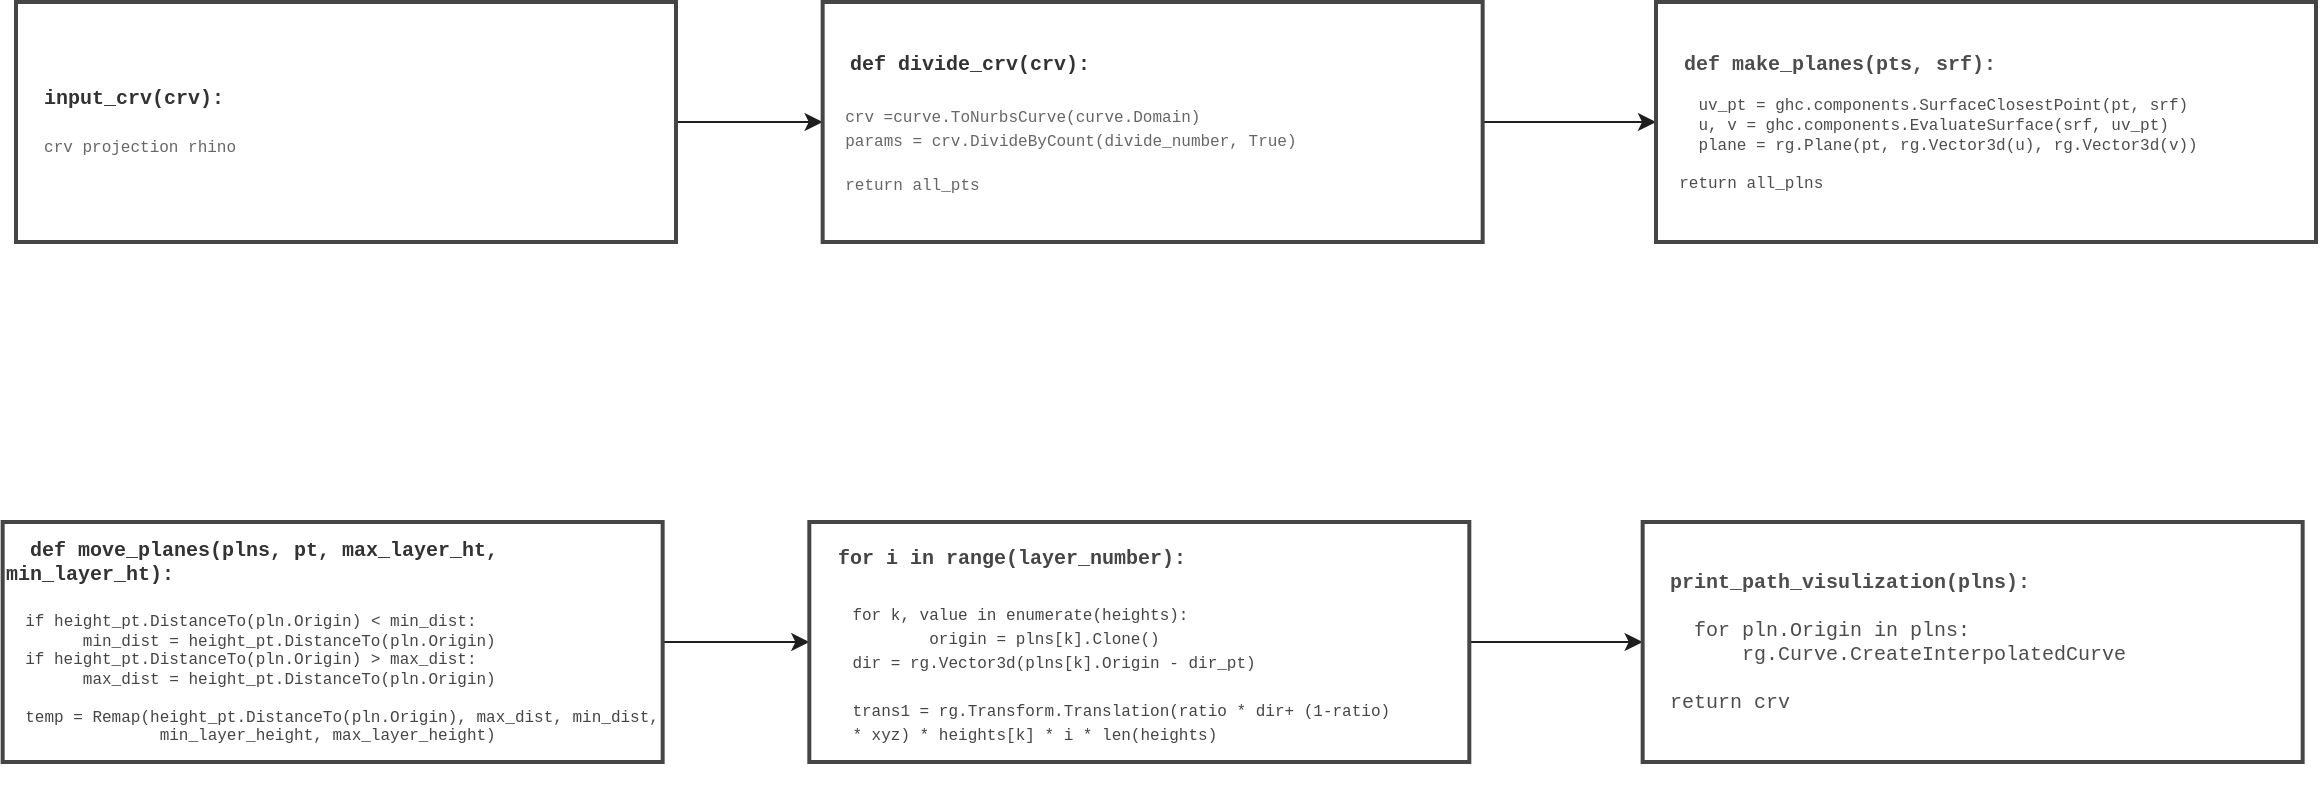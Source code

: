 <mxfile>
    <diagram id="owlkWHPkQm0c59hob-cP" name="Page-1">
        <mxGraphModel dx="1444" dy="2222" grid="1" gridSize="10" guides="1" tooltips="1" connect="1" arrows="1" fold="1" page="1" pageScale="1" pageWidth="850" pageHeight="1100" math="0" shadow="0">
            <root>
                <mxCell id="0"/>
                <mxCell id="1" parent="0"/>
                <mxCell id="8" value="" style="edgeStyle=none;html=1;" parent="1" edge="1">
                    <mxGeometry relative="1" as="geometry">
                        <mxPoint x="760" y="570" as="targetPoint"/>
                    </mxGeometry>
                </mxCell>
                <mxCell id="12" value="" style="edgeStyle=none;html=1;" parent="1" edge="1">
                    <mxGeometry relative="1" as="geometry">
                        <mxPoint x="670" y="680" as="sourcePoint"/>
                    </mxGeometry>
                </mxCell>
                <mxCell id="21" value="" style="edgeStyle=none;html=1;fontSize=10;fontColor=#666666;strokeColor=#1f1f1f;" parent="1" source="15" target="20" edge="1">
                    <mxGeometry relative="1" as="geometry"/>
                </mxCell>
                <mxCell id="15" value="&lt;div style=&quot;font-family: &amp;#34;consolas&amp;#34; , &amp;#34;courier new&amp;#34; , monospace&quot;&gt;&lt;b style=&quot;font-size: x-small ; color: rgb(51 , 51 , 51)&quot;&gt;&amp;nbsp; input_crv(crv):&lt;/b&gt;&lt;br style=&quot;font-family: &amp;#34;helvetica&amp;#34;&quot;&gt;&lt;font color=&quot;#333333&quot;&gt;&amp;nbsp;&lt;/font&gt;&lt;font color=&quot;#666666&quot;&gt;&amp;nbsp;&lt;/font&gt;&lt;br style=&quot;font-family: &amp;#34;helvetica&amp;#34;&quot;&gt;&lt;font style=&quot;color: rgb(102 , 102 , 102)&quot;&gt;&amp;nbsp; &lt;font style=&quot;font-size: 8px&quot;&gt;crv projection rhino&lt;/font&gt;&lt;br&gt;&lt;/font&gt;&lt;/div&gt;" style="whiteSpace=wrap;html=1;fontSize=10;align=left;fillColor=none;strokeWidth=2;strokeColor=#454545;" parent="1" vertex="1">
                    <mxGeometry x="210" y="-520" width="330" height="120" as="geometry"/>
                </mxCell>
                <mxCell id="23" value="" style="edgeStyle=none;html=1;fontSize=10;fontColor=#666666;strokeColor=#1f1f1f;entryX=0;entryY=0.5;entryDx=0;entryDy=0;" parent="1" source="20" target="22" edge="1">
                    <mxGeometry relative="1" as="geometry">
                        <mxPoint x="1030" y="-470" as="targetPoint"/>
                    </mxGeometry>
                </mxCell>
                <mxCell id="20" value="&lt;b style=&quot;color: rgb(51 , 51 , 51) ; font-size: x-small ; font-family: &amp;#34;consolas&amp;#34; , &amp;#34;courier new&amp;#34; , monospace&quot;&gt;&amp;nbsp; def&amp;nbsp;divide_crv(crv):&lt;/b&gt;&lt;br&gt;&lt;font color=&quot;#333333&quot; style=&quot;font-family: &amp;#34;consolas&amp;#34; , &amp;#34;courier new&amp;#34; , monospace&quot;&gt;&amp;nbsp;&lt;/font&gt;&lt;font color=&quot;#666666&quot; style=&quot;font-family: &amp;#34;consolas&amp;#34; , &amp;#34;courier new&amp;#34; , monospace&quot;&gt;&amp;nbsp;&lt;/font&gt;&lt;br&gt;&lt;font style=&quot;font-size: 8px&quot;&gt;&lt;font style=&quot;font-family: &amp;#34;consolas&amp;#34; , &amp;#34;courier new&amp;#34; , monospace ; color: rgb(102 , 102 , 102) ; font-size: 8px&quot;&gt;&amp;nbsp; crv&amp;nbsp;=curve.ToNurbsCurve(curve.Domain)&lt;/font&gt;&lt;span style=&quot;font-family: &amp;#34;consolas&amp;#34; , &amp;#34;courier new&amp;#34; , monospace ; color: rgb(102 , 102 , 102)&quot;&gt;&amp;nbsp; &amp;nbsp;&amp;nbsp;&lt;/span&gt;&lt;span style=&quot;font-family: &amp;#34;consolas&amp;#34; , &amp;#34;courier new&amp;#34; , monospace ; color: rgb(102 , 102 , 102)&quot;&gt;params&lt;/span&gt;&lt;span style=&quot;font-family: &amp;#34;consolas&amp;#34; , &amp;#34;courier new&amp;#34; , monospace ; color: rgb(102 , 102 , 102)&quot;&gt;&amp;nbsp;=&amp;nbsp;&lt;/span&gt;&lt;span style=&quot;font-family: &amp;#34;consolas&amp;#34; , &amp;#34;courier new&amp;#34; , monospace ; color: rgb(102 , 102 , 102)&quot;&gt;crv&lt;/span&gt;&lt;span style=&quot;font-family: &amp;#34;consolas&amp;#34; , &amp;#34;courier new&amp;#34; , monospace ; color: rgb(102 , 102 , 102)&quot;&gt;.DivideByCount(divide_number,&amp;nbsp;&lt;/span&gt;&lt;span style=&quot;font-family: &amp;#34;consolas&amp;#34; , &amp;#34;courier new&amp;#34; , monospace ; color: rgb(102 , 102 , 102)&quot;&gt;True)&lt;/span&gt;&lt;br&gt;&lt;span style=&quot;color: rgb(102 , 102 , 102) ; font-family: &amp;#34;consolas&amp;#34; , &amp;#34;courier new&amp;#34; , monospace&quot;&gt;&amp;nbsp;&amp;nbsp;&lt;/span&gt;&lt;br&gt;&lt;/font&gt;&lt;div style=&quot;font-family: &amp;#34;consolas&amp;#34; , &amp;#34;courier new&amp;#34; , monospace ; font-size: 8px&quot;&gt;&lt;font style=&quot;font-size: 8px&quot; color=&quot;#666666&quot;&gt;&amp;nbsp; return&amp;nbsp;all_pts&lt;/font&gt;&lt;/div&gt;" style="whiteSpace=wrap;html=1;fontSize=10;align=left;fillColor=none;strokeWidth=2;strokeColor=#454545;" parent="1" vertex="1">
                    <mxGeometry x="613.33" y="-520" width="330" height="120" as="geometry"/>
                </mxCell>
                <mxCell id="22" value="&lt;div style=&quot;font-family: &amp;#34;consolas&amp;#34; , &amp;#34;courier new&amp;#34; , monospace ; font-size: 8px&quot;&gt;&lt;font color=&quot;#4d4d4d&quot; style=&quot;font-size: 8px&quot;&gt;&lt;b style=&quot;font-size: x-small&quot;&gt;&amp;nbsp; def make_planes(pts, srf):&lt;/b&gt;&lt;br style=&quot;font-family: &amp;#34;helvetica&amp;#34;&quot;&gt;&lt;span style=&quot;font-size: 8px&quot;&gt;&amp;nbsp;&amp;nbsp;&lt;/span&gt;&lt;br style=&quot;font-family: &amp;#34;helvetica&amp;#34;&quot;&gt;&lt;font style=&quot;font-size: 8px&quot;&gt;&lt;font style=&quot;font-size: 8px&quot;&gt;&amp;nbsp;&lt;/font&gt;&amp;nbsp; &amp;nbsp;uv_pt&amp;nbsp;=&amp;nbsp;ghc.components.SurfaceClosestPoint(pt, srf)&lt;/font&gt;&lt;/font&gt;&lt;/div&gt;&lt;div style=&quot;font-family: &amp;#34;consolas&amp;#34; , &amp;#34;courier new&amp;#34; , monospace ; font-size: 8px&quot;&gt;&lt;font color=&quot;#4d4d4d&quot; style=&quot;font-size: 8px&quot;&gt;&amp;nbsp; &amp;nbsp;&amp;nbsp;u,&amp;nbsp;v&amp;nbsp;=&amp;nbsp;ghc.components.EvaluateSurface(srf,&amp;nbsp;uv_pt)&lt;/font&gt;&lt;/div&gt;&lt;div style=&quot;font-family: &amp;#34;consolas&amp;#34; , &amp;#34;courier new&amp;#34; , monospace ; font-size: 8px&quot;&gt;&lt;font color=&quot;#4d4d4d&quot; style=&quot;font-size: 8px&quot;&gt;&amp;nbsp; &amp;nbsp; plane&amp;nbsp;=&amp;nbsp;rg.Plane(pt,&amp;nbsp;rg.Vector3d(u),&amp;nbsp;rg.Vector3d(v))&lt;/font&gt;&lt;/div&gt;&lt;div style=&quot;font-family: &amp;#34;consolas&amp;#34; , &amp;#34;courier new&amp;#34; , monospace ; font-size: 8px&quot;&gt;&lt;font color=&quot;#4d4d4d&quot; style=&quot;font-size: 8px&quot;&gt;&amp;nbsp;&amp;nbsp;&lt;/font&gt;&lt;/div&gt;&lt;div style=&quot;font-family: &amp;#34;consolas&amp;#34; , &amp;#34;courier new&amp;#34; , monospace ; font-size: 8px&quot;&gt;&lt;font color=&quot;#4d4d4d&quot; style=&quot;font-size: 8px&quot;&gt;&amp;nbsp; return all_plns&lt;/font&gt;&lt;/div&gt;" style="whiteSpace=wrap;html=1;fontSize=10;align=left;fillColor=none;strokeWidth=2;strokeColor=#454545;" parent="1" vertex="1">
                    <mxGeometry x="1030" y="-520" width="330" height="120" as="geometry"/>
                </mxCell>
                <mxCell id="30" value="" style="edgeStyle=none;html=1;fontSize=10;fontColor=#666666;strokeColor=#1f1f1f;" parent="1" source="31" target="33" edge="1">
                    <mxGeometry relative="1" as="geometry"/>
                </mxCell>
                <mxCell id="31" value="&lt;div style=&quot;font-family: &amp;#34;consolas&amp;#34; , &amp;#34;courier new&amp;#34; , monospace&quot;&gt;&lt;b style=&quot;font-size: x-small ; color: rgb(51 , 51 , 51)&quot;&gt;&amp;nbsp; def move_planes(plns, pt, max_layer_ht, min_layer_ht):&lt;/b&gt;&lt;/div&gt;&lt;div style=&quot;font-family: &amp;#34;consolas&amp;#34; , &amp;#34;courier new&amp;#34; , monospace&quot;&gt;&lt;b style=&quot;font-size: x-small ; color: rgb(51 , 51 , 51)&quot;&gt;&lt;br&gt;&lt;/b&gt;&lt;/div&gt;&lt;div style=&quot;font-family: &amp;#34;consolas&amp;#34; , &amp;#34;courier new&amp;#34; , monospace ; font-size: 8px&quot;&gt;&lt;div&gt;&lt;span style=&quot;color: rgb(212 , 212 , 212)&quot;&gt;&amp;nbsp;&amp;nbsp;&lt;/span&gt;&lt;span style=&quot;color: rgb(69 , 69 , 69)&quot;&gt;if&amp;nbsp;height_pt.DistanceTo(pln.Origin) &amp;lt;&amp;nbsp;min_dist:&lt;/span&gt;&lt;/div&gt;&lt;div&gt;&lt;font color=&quot;#454545&quot;&gt;&amp;nbsp; &amp;nbsp;&lt;span style=&quot;white-space: pre&quot;&gt;&#9;&lt;/span&gt;min_dist&amp;nbsp;=&amp;nbsp;height_pt.DistanceTo(pln.Origin)&lt;/font&gt;&lt;/div&gt;&lt;div&gt;&lt;font color=&quot;#454545&quot;&gt;&amp;nbsp; if&amp;nbsp;height_pt.DistanceTo(pln.Origin) &amp;gt;&amp;nbsp;max_dist:&lt;/font&gt;&lt;/div&gt;&lt;div&gt;&lt;font color=&quot;#454545&quot;&gt;&amp;nbsp; &amp;nbsp;&lt;span style=&quot;white-space: pre&quot;&gt;&#9;&lt;/span&gt;max_dist&amp;nbsp;=&amp;nbsp;height_pt.DistanceTo(pln.Origin)&lt;/font&gt;&lt;/div&gt;&lt;div&gt;&lt;font color=&quot;#454545&quot;&gt;&amp;nbsp; &amp;nbsp; &amp;nbsp; &amp;nbsp;&amp;nbsp;temp&amp;nbsp;=&amp;nbsp;Remap(height_pt.DistanceTo(pln.Origin),&amp;nbsp;max_dist,&amp;nbsp;min_dist,&amp;nbsp; &amp;nbsp; &amp;nbsp; &amp;nbsp; &amp;nbsp; &amp;nbsp;&#9;&lt;span style=&quot;white-space: pre&quot;&gt;&#9;&lt;/span&gt;min_layer_height,&amp;nbsp;max_layer_height)&lt;/font&gt;&lt;/div&gt;&lt;/div&gt;" style="whiteSpace=wrap;html=1;fontSize=10;align=left;fillColor=none;strokeWidth=2;strokeColor=#454545;" parent="1" vertex="1">
                    <mxGeometry x="203.33" y="-260" width="330" height="120" as="geometry"/>
                </mxCell>
                <mxCell id="32" value="" style="edgeStyle=none;html=1;fontSize=10;fontColor=#666666;strokeColor=#1f1f1f;entryX=0;entryY=0.5;entryDx=0;entryDy=0;" parent="1" source="33" target="34" edge="1">
                    <mxGeometry relative="1" as="geometry">
                        <mxPoint x="1023.33" y="-210" as="targetPoint"/>
                    </mxGeometry>
                </mxCell>
                <mxCell id="33" value="&lt;font color=&quot;#454545&quot;&gt;&lt;div style=&quot;font-family: &amp;#34;consolas&amp;#34; , &amp;#34;courier new&amp;#34; , monospace ; line-height: 19px&quot;&gt;&lt;div style=&quot;line-height: 19px&quot;&gt;&lt;b&gt;&lt;br&gt;&lt;/b&gt;&lt;/div&gt;&lt;div style=&quot;line-height: 19px&quot;&gt;&lt;b&gt;&amp;nbsp; for i in range(layer_number):&lt;/b&gt;&lt;/div&gt;&lt;/div&gt;&lt;/font&gt;&lt;span style=&quot;font-family: &amp;#34;consolas&amp;#34; , &amp;#34;courier new&amp;#34; , monospace ; color: rgb(69 , 69 , 69) ; font-size: 8px&quot;&gt;&lt;br&gt;&amp;nbsp; &amp;nbsp; for k, value in enumerate(heights):&lt;/span&gt;&lt;font style=&quot;font-size: 8px&quot;&gt;&lt;br&gt;&lt;span style=&quot;font-family: &amp;#34;consolas&amp;#34; , &amp;#34;courier new&amp;#34; , monospace ; color: rgb(69 , 69 , 69)&quot;&gt;&amp;nbsp; &amp;nbsp; &amp;nbsp; &amp;nbsp; &amp;nbsp; &amp;nbsp; origin = plns[k].Clone()&lt;/span&gt;&lt;br&gt;&lt;span style=&quot;font-family: &amp;#34;consolas&amp;#34; , &amp;#34;courier new&amp;#34; , monospace ; color: rgb(69 , 69 , 69)&quot;&gt;&amp;nbsp; &amp;nbsp; dir = rg.Vector3d(plns[k].Origin - dir_pt)&lt;/span&gt;&lt;br&gt;&lt;/font&gt;&lt;span style=&quot;font-family: &amp;#34;consolas&amp;#34; , &amp;#34;courier new&amp;#34; , monospace ; color: rgb(69 , 69 , 69) ; font-size: 8px&quot;&gt;&lt;br&gt;&amp;nbsp; &amp;nbsp; trans1 = rg.Transform.Translation(ratio * dir+ (1-ratio)&lt;br&gt;&amp;nbsp; &amp;nbsp; * xyz) * heights[k] * i * len(heights)&lt;br&gt;&lt;/span&gt;&lt;div style=&quot;font-family: &amp;#34;consolas&amp;#34; , &amp;#34;courier new&amp;#34; , monospace ; line-height: 19px&quot;&gt;&lt;div style=&quot;line-height: 19px&quot;&gt;&lt;br style=&quot;color: rgb(102 , 102 , 102) ; background-color: rgb(77 , 77 , 77)&quot;&gt;&lt;/div&gt;&lt;/div&gt;" style="whiteSpace=wrap;html=1;fontSize=10;align=left;fillColor=none;strokeWidth=2;strokeColor=#454545;" parent="1" vertex="1">
                    <mxGeometry x="606.66" y="-260" width="330" height="120" as="geometry"/>
                </mxCell>
                <mxCell id="34" value="&lt;div style=&quot;font-family: &amp;#34;consolas&amp;#34; , &amp;#34;courier new&amp;#34; , monospace&quot;&gt;&lt;font color=&quot;#4d4d4d&quot;&gt;&lt;b style=&quot;font-size: x-small&quot;&gt;&amp;nbsp; print_path_visulization(plns):&lt;/b&gt;&lt;br style=&quot;font-family: &amp;#34;helvetica&amp;#34;&quot;&gt;&amp;nbsp;&amp;nbsp;&lt;br style=&quot;font-family: &amp;#34;helvetica&amp;#34;&quot;&gt;&lt;font&gt;&amp;nbsp;&lt;/font&gt;&amp;nbsp; &amp;nbsp;for pln.Origin in plns:&lt;/font&gt;&lt;/div&gt;&lt;div style=&quot;font-family: &amp;#34;consolas&amp;#34; , &amp;#34;courier new&amp;#34; , monospace&quot;&gt;&lt;span style=&quot;color: rgb(77 , 77 , 77)&quot;&gt;&lt;span style=&quot;white-space: pre&quot;&gt;&#9;&lt;/span&gt;rg.Curve.CreateInterpolatedCurve&lt;/span&gt;&lt;/div&gt;&lt;div style=&quot;font-family: &amp;#34;consolas&amp;#34; , &amp;#34;courier new&amp;#34; , monospace&quot;&gt;&lt;span style=&quot;color: rgb(77 , 77 , 77)&quot;&gt;&amp;nbsp;&amp;nbsp;&lt;/span&gt;&lt;/div&gt;&lt;div style=&quot;font-family: &amp;#34;consolas&amp;#34; , &amp;#34;courier new&amp;#34; , monospace&quot;&gt;&lt;font color=&quot;#4d4d4d&quot;&gt;&amp;nbsp; return crv&lt;/font&gt;&lt;/div&gt;" style="whiteSpace=wrap;html=1;fontSize=10;align=left;fillColor=none;strokeWidth=2;strokeColor=#454545;" parent="1" vertex="1">
                    <mxGeometry x="1023.33" y="-260" width="330" height="120" as="geometry"/>
                </mxCell>
            </root>
        </mxGraphModel>
    </diagram>
</mxfile>